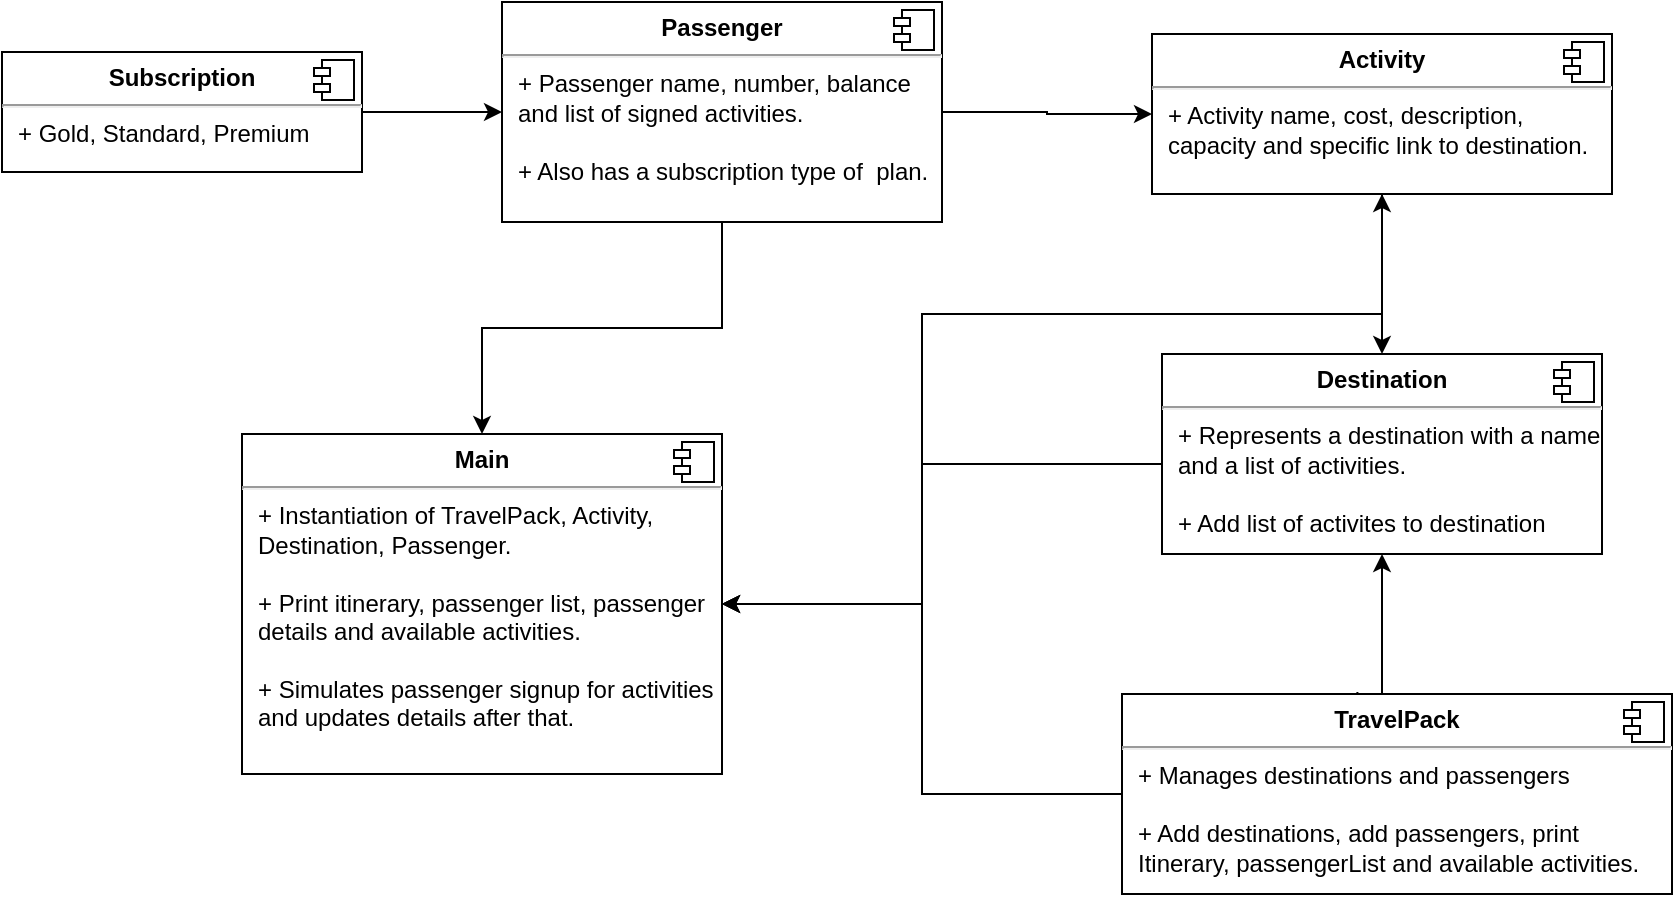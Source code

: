 <mxfile version="21.4.0" type="device">
  <diagram name="Page-1" id="aJIlNN1ILYYP9TfCxOx6">
    <mxGraphModel dx="2017" dy="1719" grid="1" gridSize="10" guides="1" tooltips="1" connect="1" arrows="1" fold="1" page="1" pageScale="1" pageWidth="850" pageHeight="1100" math="0" shadow="0">
      <root>
        <mxCell id="0" />
        <mxCell id="1" parent="0" />
        <mxCell id="e5asQajztaEwYwTBpXRR-20" style="edgeStyle=orthogonalEdgeStyle;rounded=0;orthogonalLoop=1;jettySize=auto;html=1;entryX=1;entryY=0.5;entryDx=0;entryDy=0;" edge="1" parent="1" target="e5asQajztaEwYwTBpXRR-11">
          <mxGeometry relative="1" as="geometry">
            <mxPoint x="480" y="175.0" as="sourcePoint" />
            <mxPoint x="280" y="215" as="targetPoint" />
            <Array as="points">
              <mxPoint x="360" y="175" />
              <mxPoint x="360" y="245" />
            </Array>
          </mxGeometry>
        </mxCell>
        <mxCell id="e5asQajztaEwYwTBpXRR-21" value="" style="edgeStyle=orthogonalEdgeStyle;rounded=0;orthogonalLoop=1;jettySize=auto;html=1;startArrow=classic;startFill=1;" edge="1" parent="1" source="e5asQajztaEwYwTBpXRR-1" target="e5asQajztaEwYwTBpXRR-7">
          <mxGeometry relative="1" as="geometry" />
        </mxCell>
        <mxCell id="e5asQajztaEwYwTBpXRR-1" value="&lt;p style=&quot;margin:0px;margin-top:6px;text-align:center;&quot;&gt;&lt;b&gt;Destination&lt;/b&gt;&lt;/p&gt;&lt;hr&gt;&lt;p style=&quot;margin:0px;margin-left:8px;&quot;&gt;+&amp;nbsp;Represents a destination with a name and a list of activities.&lt;/p&gt;&lt;p style=&quot;margin:0px;margin-left:8px;&quot;&gt;&lt;br&gt;&lt;/p&gt;&lt;p style=&quot;margin:0px;margin-left:8px;&quot;&gt;+ Add list of activites to destination&lt;/p&gt;" style="align=left;overflow=fill;html=1;dropTarget=0;whiteSpace=wrap;" vertex="1" parent="1">
          <mxGeometry x="480" y="120" width="220" height="100" as="geometry" />
        </mxCell>
        <mxCell id="e5asQajztaEwYwTBpXRR-2" value="" style="shape=component;jettyWidth=8;jettyHeight=4;" vertex="1" parent="e5asQajztaEwYwTBpXRR-1">
          <mxGeometry x="1" width="20" height="20" relative="1" as="geometry">
            <mxPoint x="-24" y="4" as="offset" />
          </mxGeometry>
        </mxCell>
        <mxCell id="e5asQajztaEwYwTBpXRR-17" value="" style="edgeStyle=orthogonalEdgeStyle;rounded=0;orthogonalLoop=1;jettySize=auto;html=1;" edge="1" parent="1" source="e5asQajztaEwYwTBpXRR-3" target="e5asQajztaEwYwTBpXRR-5">
          <mxGeometry relative="1" as="geometry" />
        </mxCell>
        <mxCell id="e5asQajztaEwYwTBpXRR-3" value="&lt;p style=&quot;margin:0px;margin-top:6px;text-align:center;&quot;&gt;&lt;b&gt;Subscription&lt;/b&gt;&lt;/p&gt;&lt;hr&gt;&lt;p style=&quot;margin:0px;margin-left:8px;&quot;&gt;+ Gold, Standard, Premium&lt;br&gt;&lt;/p&gt;" style="align=left;overflow=fill;html=1;dropTarget=0;whiteSpace=wrap;" vertex="1" parent="1">
          <mxGeometry x="-100" y="-31" width="180" height="60" as="geometry" />
        </mxCell>
        <mxCell id="e5asQajztaEwYwTBpXRR-4" value="" style="shape=component;jettyWidth=8;jettyHeight=4;" vertex="1" parent="e5asQajztaEwYwTBpXRR-3">
          <mxGeometry x="1" width="20" height="20" relative="1" as="geometry">
            <mxPoint x="-24" y="4" as="offset" />
          </mxGeometry>
        </mxCell>
        <mxCell id="e5asQajztaEwYwTBpXRR-16" style="edgeStyle=orthogonalEdgeStyle;rounded=0;orthogonalLoop=1;jettySize=auto;html=1;entryX=0;entryY=0.5;entryDx=0;entryDy=0;" edge="1" parent="1" source="e5asQajztaEwYwTBpXRR-5" target="e5asQajztaEwYwTBpXRR-7">
          <mxGeometry relative="1" as="geometry" />
        </mxCell>
        <mxCell id="e5asQajztaEwYwTBpXRR-23" style="edgeStyle=orthogonalEdgeStyle;rounded=0;orthogonalLoop=1;jettySize=auto;html=1;entryX=0.5;entryY=0;entryDx=0;entryDy=0;" edge="1" parent="1" source="e5asQajztaEwYwTBpXRR-5" target="e5asQajztaEwYwTBpXRR-11">
          <mxGeometry relative="1" as="geometry" />
        </mxCell>
        <mxCell id="e5asQajztaEwYwTBpXRR-5" value="&lt;p style=&quot;margin:0px;margin-top:6px;text-align:center;&quot;&gt;&lt;b&gt;Passenger&lt;/b&gt;&lt;/p&gt;&lt;hr&gt;&lt;p style=&quot;margin:0px;margin-left:8px;&quot;&gt;+ Passenger name, number, balance and list of signed activities.&lt;br&gt;&lt;/p&gt;&lt;p style=&quot;margin:0px;margin-left:8px;&quot;&gt;&lt;br&gt;&lt;/p&gt;&lt;p style=&quot;margin:0px;margin-left:8px;&quot;&gt;+ Also has a subscription type of&amp;nbsp; plan.&lt;/p&gt;" style="align=left;overflow=fill;html=1;dropTarget=0;whiteSpace=wrap;" vertex="1" parent="1">
          <mxGeometry x="150" y="-56" width="220" height="110" as="geometry" />
        </mxCell>
        <mxCell id="e5asQajztaEwYwTBpXRR-6" value="" style="shape=component;jettyWidth=8;jettyHeight=4;" vertex="1" parent="e5asQajztaEwYwTBpXRR-5">
          <mxGeometry x="1" width="20" height="20" relative="1" as="geometry">
            <mxPoint x="-24" y="4" as="offset" />
          </mxGeometry>
        </mxCell>
        <mxCell id="e5asQajztaEwYwTBpXRR-15" value="" style="edgeStyle=orthogonalEdgeStyle;rounded=0;orthogonalLoop=1;jettySize=auto;html=1;entryX=1;entryY=0.5;entryDx=0;entryDy=0;startArrow=none;startFill=0;" edge="1" parent="1" source="e5asQajztaEwYwTBpXRR-7" target="e5asQajztaEwYwTBpXRR-11">
          <mxGeometry relative="1" as="geometry">
            <Array as="points">
              <mxPoint x="590" y="100" />
              <mxPoint x="360" y="100" />
              <mxPoint x="360" y="245" />
            </Array>
          </mxGeometry>
        </mxCell>
        <mxCell id="e5asQajztaEwYwTBpXRR-7" value="&lt;p style=&quot;margin:0px;margin-top:6px;text-align:center;&quot;&gt;&lt;b&gt;Activity&lt;/b&gt;&lt;/p&gt;&lt;hr&gt;&lt;p style=&quot;margin:0px;margin-left:8px;&quot;&gt;+ Activity name, cost, description, capacity and specific link to destination.&lt;/p&gt;" style="align=left;overflow=fill;html=1;dropTarget=0;whiteSpace=wrap;" vertex="1" parent="1">
          <mxGeometry x="475" y="-40" width="230" height="80" as="geometry" />
        </mxCell>
        <mxCell id="e5asQajztaEwYwTBpXRR-8" value="" style="shape=component;jettyWidth=8;jettyHeight=4;" vertex="1" parent="e5asQajztaEwYwTBpXRR-7">
          <mxGeometry x="1" width="20" height="20" relative="1" as="geometry">
            <mxPoint x="-24" y="4" as="offset" />
          </mxGeometry>
        </mxCell>
        <mxCell id="e5asQajztaEwYwTBpXRR-14" style="edgeStyle=orthogonalEdgeStyle;rounded=0;orthogonalLoop=1;jettySize=auto;html=1;entryX=0.5;entryY=1;entryDx=0;entryDy=0;exitX=0.428;exitY=-0.01;exitDx=0;exitDy=0;exitPerimeter=0;" edge="1" parent="1" source="e5asQajztaEwYwTBpXRR-9" target="e5asQajztaEwYwTBpXRR-1">
          <mxGeometry relative="1" as="geometry">
            <Array as="points">
              <mxPoint x="590" y="349" />
            </Array>
          </mxGeometry>
        </mxCell>
        <mxCell id="e5asQajztaEwYwTBpXRR-18" style="edgeStyle=orthogonalEdgeStyle;rounded=0;orthogonalLoop=1;jettySize=auto;html=1;entryX=1;entryY=0.5;entryDx=0;entryDy=0;" edge="1" parent="1" source="e5asQajztaEwYwTBpXRR-9" target="e5asQajztaEwYwTBpXRR-11">
          <mxGeometry relative="1" as="geometry" />
        </mxCell>
        <mxCell id="e5asQajztaEwYwTBpXRR-9" value="&lt;p style=&quot;margin:0px;margin-top:6px;text-align:center;&quot;&gt;&lt;b&gt;TravelPack&lt;/b&gt;&lt;/p&gt;&lt;hr&gt;&lt;p style=&quot;margin:0px;margin-left:8px;&quot;&gt;+ Manages destinations and passengers&lt;br&gt;&lt;/p&gt;&lt;p style=&quot;margin:0px;margin-left:8px;&quot;&gt;&lt;br&gt;&lt;/p&gt;&lt;p style=&quot;margin:0px;margin-left:8px;&quot;&gt;+ Add destinations, add passengers, print Itinerary, passengerList and available activities.&lt;/p&gt;" style="align=left;overflow=fill;html=1;dropTarget=0;whiteSpace=wrap;" vertex="1" parent="1">
          <mxGeometry x="460" y="290" width="275" height="100" as="geometry" />
        </mxCell>
        <mxCell id="e5asQajztaEwYwTBpXRR-10" value="" style="shape=component;jettyWidth=8;jettyHeight=4;" vertex="1" parent="e5asQajztaEwYwTBpXRR-9">
          <mxGeometry x="1" width="20" height="20" relative="1" as="geometry">
            <mxPoint x="-24" y="4" as="offset" />
          </mxGeometry>
        </mxCell>
        <mxCell id="e5asQajztaEwYwTBpXRR-11" value="&lt;p style=&quot;margin:0px;margin-top:6px;text-align:center;&quot;&gt;&lt;b&gt;Main&lt;/b&gt;&lt;/p&gt;&lt;hr&gt;&lt;p style=&quot;margin:0px;margin-left:8px;&quot;&gt;+ Instantiation of TravelPack, Activity, Destination, Passenger.&lt;br&gt;&lt;/p&gt;&lt;p style=&quot;margin:0px;margin-left:8px;&quot;&gt;&lt;br&gt;&lt;/p&gt;&lt;p style=&quot;margin:0px;margin-left:8px;&quot;&gt;+ Print itinerary, passenger list, passenger details and available activities.&lt;/p&gt;&lt;p style=&quot;margin:0px;margin-left:8px;&quot;&gt;&lt;br&gt;&lt;/p&gt;&lt;p style=&quot;margin:0px;margin-left:8px;&quot;&gt;+ Simulates passenger signup for activities and updates details after that.&lt;/p&gt;" style="align=left;overflow=fill;html=1;dropTarget=0;whiteSpace=wrap;" vertex="1" parent="1">
          <mxGeometry x="20" y="160" width="240" height="170" as="geometry" />
        </mxCell>
        <mxCell id="e5asQajztaEwYwTBpXRR-12" value="" style="shape=component;jettyWidth=8;jettyHeight=4;" vertex="1" parent="e5asQajztaEwYwTBpXRR-11">
          <mxGeometry x="1" width="20" height="20" relative="1" as="geometry">
            <mxPoint x="-24" y="4" as="offset" />
          </mxGeometry>
        </mxCell>
      </root>
    </mxGraphModel>
  </diagram>
</mxfile>
